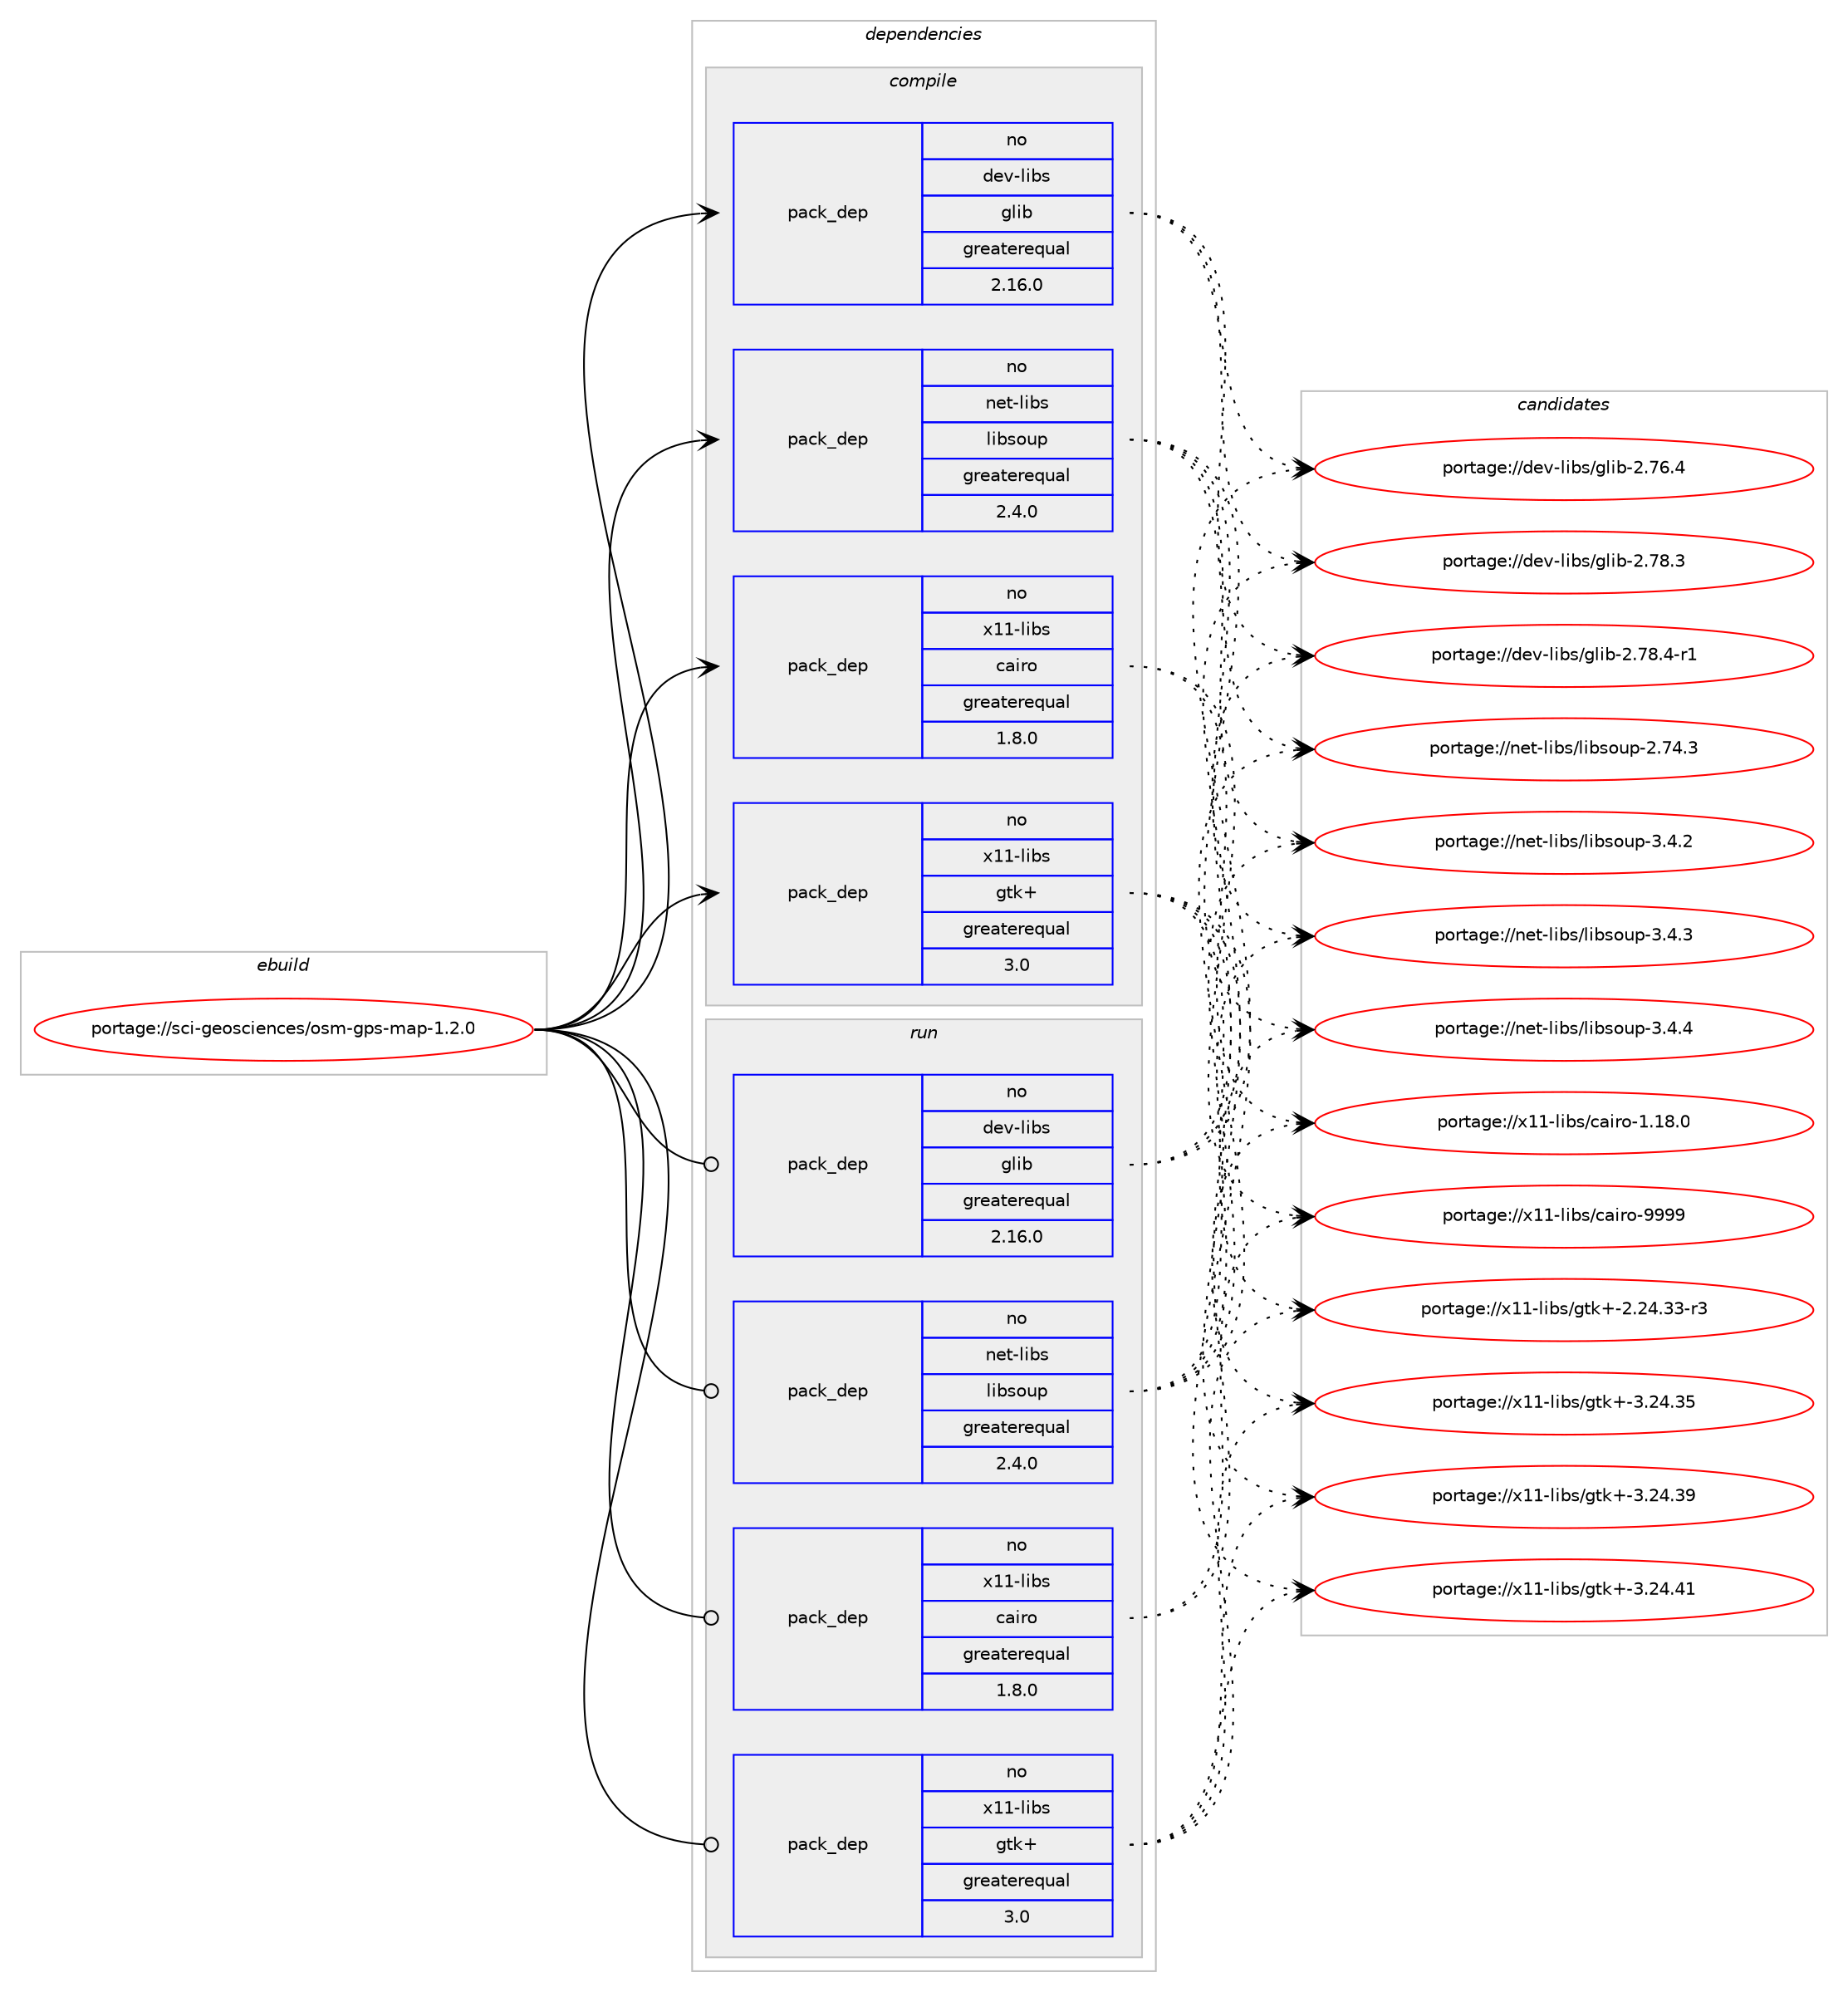 digraph prolog {

# *************
# Graph options
# *************

newrank=true;
concentrate=true;
compound=true;
graph [rankdir=LR,fontname=Helvetica,fontsize=10,ranksep=1.5];#, ranksep=2.5, nodesep=0.2];
edge  [arrowhead=vee];
node  [fontname=Helvetica,fontsize=10];

# **********
# The ebuild
# **********

subgraph cluster_leftcol {
color=gray;
rank=same;
label=<<i>ebuild</i>>;
id [label="portage://sci-geosciences/osm-gps-map-1.2.0", color=red, width=4, href="../sci-geosciences/osm-gps-map-1.2.0.svg"];
}

# ****************
# The dependencies
# ****************

subgraph cluster_midcol {
color=gray;
label=<<i>dependencies</i>>;
subgraph cluster_compile {
fillcolor="#eeeeee";
style=filled;
label=<<i>compile</i>>;
subgraph pack4503 {
dependency14130 [label=<<TABLE BORDER="0" CELLBORDER="1" CELLSPACING="0" CELLPADDING="4" WIDTH="220"><TR><TD ROWSPAN="6" CELLPADDING="30">pack_dep</TD></TR><TR><TD WIDTH="110">no</TD></TR><TR><TD>dev-libs</TD></TR><TR><TD>glib</TD></TR><TR><TD>greaterequal</TD></TR><TR><TD>2.16.0</TD></TR></TABLE>>, shape=none, color=blue];
}
id:e -> dependency14130:w [weight=20,style="solid",arrowhead="vee"];
# *** BEGIN UNKNOWN DEPENDENCY TYPE (TODO) ***
# id -> package_dependency(portage://sci-geosciences/osm-gps-map-1.2.0,install,no,dev-libs,gobject-introspection,none,[,,],[],[])
# *** END UNKNOWN DEPENDENCY TYPE (TODO) ***

# *** BEGIN UNKNOWN DEPENDENCY TYPE (TODO) ***
# id -> package_dependency(portage://sci-geosciences/osm-gps-map-1.2.0,install,no,dev-util,desktop-file-utils,none,[,,],[],[])
# *** END UNKNOWN DEPENDENCY TYPE (TODO) ***

# *** BEGIN UNKNOWN DEPENDENCY TYPE (TODO) ***
# id -> package_dependency(portage://sci-geosciences/osm-gps-map-1.2.0,install,no,gnome-base,gnome-common,none,[,,],[slot(3)],[])
# *** END UNKNOWN DEPENDENCY TYPE (TODO) ***

subgraph pack4504 {
dependency14131 [label=<<TABLE BORDER="0" CELLBORDER="1" CELLSPACING="0" CELLPADDING="4" WIDTH="220"><TR><TD ROWSPAN="6" CELLPADDING="30">pack_dep</TD></TR><TR><TD WIDTH="110">no</TD></TR><TR><TD>net-libs</TD></TR><TR><TD>libsoup</TD></TR><TR><TD>greaterequal</TD></TR><TR><TD>2.4.0</TD></TR></TABLE>>, shape=none, color=blue];
}
id:e -> dependency14131:w [weight=20,style="solid",arrowhead="vee"];
subgraph pack4505 {
dependency14132 [label=<<TABLE BORDER="0" CELLBORDER="1" CELLSPACING="0" CELLPADDING="4" WIDTH="220"><TR><TD ROWSPAN="6" CELLPADDING="30">pack_dep</TD></TR><TR><TD WIDTH="110">no</TD></TR><TR><TD>x11-libs</TD></TR><TR><TD>cairo</TD></TR><TR><TD>greaterequal</TD></TR><TR><TD>1.8.0</TD></TR></TABLE>>, shape=none, color=blue];
}
id:e -> dependency14132:w [weight=20,style="solid",arrowhead="vee"];
subgraph pack4506 {
dependency14133 [label=<<TABLE BORDER="0" CELLBORDER="1" CELLSPACING="0" CELLPADDING="4" WIDTH="220"><TR><TD ROWSPAN="6" CELLPADDING="30">pack_dep</TD></TR><TR><TD WIDTH="110">no</TD></TR><TR><TD>x11-libs</TD></TR><TR><TD>gtk+</TD></TR><TR><TD>greaterequal</TD></TR><TR><TD>3.0</TD></TR></TABLE>>, shape=none, color=blue];
}
id:e -> dependency14133:w [weight=20,style="solid",arrowhead="vee"];
# *** BEGIN UNKNOWN DEPENDENCY TYPE (TODO) ***
# id -> package_dependency(portage://sci-geosciences/osm-gps-map-1.2.0,install,no,x11-misc,shared-mime-info,none,[,,],[],[])
# *** END UNKNOWN DEPENDENCY TYPE (TODO) ***

}
subgraph cluster_compileandrun {
fillcolor="#eeeeee";
style=filled;
label=<<i>compile and run</i>>;
}
subgraph cluster_run {
fillcolor="#eeeeee";
style=filled;
label=<<i>run</i>>;
subgraph pack4507 {
dependency14134 [label=<<TABLE BORDER="0" CELLBORDER="1" CELLSPACING="0" CELLPADDING="4" WIDTH="220"><TR><TD ROWSPAN="6" CELLPADDING="30">pack_dep</TD></TR><TR><TD WIDTH="110">no</TD></TR><TR><TD>dev-libs</TD></TR><TR><TD>glib</TD></TR><TR><TD>greaterequal</TD></TR><TR><TD>2.16.0</TD></TR></TABLE>>, shape=none, color=blue];
}
id:e -> dependency14134:w [weight=20,style="solid",arrowhead="odot"];
# *** BEGIN UNKNOWN DEPENDENCY TYPE (TODO) ***
# id -> package_dependency(portage://sci-geosciences/osm-gps-map-1.2.0,run,no,dev-libs,gobject-introspection,none,[,,],[],[])
# *** END UNKNOWN DEPENDENCY TYPE (TODO) ***

subgraph pack4508 {
dependency14135 [label=<<TABLE BORDER="0" CELLBORDER="1" CELLSPACING="0" CELLPADDING="4" WIDTH="220"><TR><TD ROWSPAN="6" CELLPADDING="30">pack_dep</TD></TR><TR><TD WIDTH="110">no</TD></TR><TR><TD>net-libs</TD></TR><TR><TD>libsoup</TD></TR><TR><TD>greaterequal</TD></TR><TR><TD>2.4.0</TD></TR></TABLE>>, shape=none, color=blue];
}
id:e -> dependency14135:w [weight=20,style="solid",arrowhead="odot"];
subgraph pack4509 {
dependency14136 [label=<<TABLE BORDER="0" CELLBORDER="1" CELLSPACING="0" CELLPADDING="4" WIDTH="220"><TR><TD ROWSPAN="6" CELLPADDING="30">pack_dep</TD></TR><TR><TD WIDTH="110">no</TD></TR><TR><TD>x11-libs</TD></TR><TR><TD>cairo</TD></TR><TR><TD>greaterequal</TD></TR><TR><TD>1.8.0</TD></TR></TABLE>>, shape=none, color=blue];
}
id:e -> dependency14136:w [weight=20,style="solid",arrowhead="odot"];
subgraph pack4510 {
dependency14137 [label=<<TABLE BORDER="0" CELLBORDER="1" CELLSPACING="0" CELLPADDING="4" WIDTH="220"><TR><TD ROWSPAN="6" CELLPADDING="30">pack_dep</TD></TR><TR><TD WIDTH="110">no</TD></TR><TR><TD>x11-libs</TD></TR><TR><TD>gtk+</TD></TR><TR><TD>greaterequal</TD></TR><TR><TD>3.0</TD></TR></TABLE>>, shape=none, color=blue];
}
id:e -> dependency14137:w [weight=20,style="solid",arrowhead="odot"];
}
}

# **************
# The candidates
# **************

subgraph cluster_choices {
rank=same;
color=gray;
label=<<i>candidates</i>>;

subgraph choice4503 {
color=black;
nodesep=1;
choice1001011184510810598115471031081059845504655544652 [label="portage://dev-libs/glib-2.76.4", color=red, width=4,href="../dev-libs/glib-2.76.4.svg"];
choice1001011184510810598115471031081059845504655564651 [label="portage://dev-libs/glib-2.78.3", color=red, width=4,href="../dev-libs/glib-2.78.3.svg"];
choice10010111845108105981154710310810598455046555646524511449 [label="portage://dev-libs/glib-2.78.4-r1", color=red, width=4,href="../dev-libs/glib-2.78.4-r1.svg"];
dependency14130:e -> choice1001011184510810598115471031081059845504655544652:w [style=dotted,weight="100"];
dependency14130:e -> choice1001011184510810598115471031081059845504655564651:w [style=dotted,weight="100"];
dependency14130:e -> choice10010111845108105981154710310810598455046555646524511449:w [style=dotted,weight="100"];
}
subgraph choice4504 {
color=black;
nodesep=1;
choice1101011164510810598115471081059811511111711245504655524651 [label="portage://net-libs/libsoup-2.74.3", color=red, width=4,href="../net-libs/libsoup-2.74.3.svg"];
choice11010111645108105981154710810598115111117112455146524650 [label="portage://net-libs/libsoup-3.4.2", color=red, width=4,href="../net-libs/libsoup-3.4.2.svg"];
choice11010111645108105981154710810598115111117112455146524651 [label="portage://net-libs/libsoup-3.4.3", color=red, width=4,href="../net-libs/libsoup-3.4.3.svg"];
choice11010111645108105981154710810598115111117112455146524652 [label="portage://net-libs/libsoup-3.4.4", color=red, width=4,href="../net-libs/libsoup-3.4.4.svg"];
dependency14131:e -> choice1101011164510810598115471081059811511111711245504655524651:w [style=dotted,weight="100"];
dependency14131:e -> choice11010111645108105981154710810598115111117112455146524650:w [style=dotted,weight="100"];
dependency14131:e -> choice11010111645108105981154710810598115111117112455146524651:w [style=dotted,weight="100"];
dependency14131:e -> choice11010111645108105981154710810598115111117112455146524652:w [style=dotted,weight="100"];
}
subgraph choice4505 {
color=black;
nodesep=1;
choice1204949451081059811547999710511411145494649564648 [label="portage://x11-libs/cairo-1.18.0", color=red, width=4,href="../x11-libs/cairo-1.18.0.svg"];
choice120494945108105981154799971051141114557575757 [label="portage://x11-libs/cairo-9999", color=red, width=4,href="../x11-libs/cairo-9999.svg"];
dependency14132:e -> choice1204949451081059811547999710511411145494649564648:w [style=dotted,weight="100"];
dependency14132:e -> choice120494945108105981154799971051141114557575757:w [style=dotted,weight="100"];
}
subgraph choice4506 {
color=black;
nodesep=1;
choice12049494510810598115471031161074345504650524651514511451 [label="portage://x11-libs/gtk+-2.24.33-r3", color=red, width=4,href="../x11-libs/gtk+-2.24.33-r3.svg"];
choice1204949451081059811547103116107434551465052465153 [label="portage://x11-libs/gtk+-3.24.35", color=red, width=4,href="../x11-libs/gtk+-3.24.35.svg"];
choice1204949451081059811547103116107434551465052465157 [label="portage://x11-libs/gtk+-3.24.39", color=red, width=4,href="../x11-libs/gtk+-3.24.39.svg"];
choice1204949451081059811547103116107434551465052465249 [label="portage://x11-libs/gtk+-3.24.41", color=red, width=4,href="../x11-libs/gtk+-3.24.41.svg"];
dependency14133:e -> choice12049494510810598115471031161074345504650524651514511451:w [style=dotted,weight="100"];
dependency14133:e -> choice1204949451081059811547103116107434551465052465153:w [style=dotted,weight="100"];
dependency14133:e -> choice1204949451081059811547103116107434551465052465157:w [style=dotted,weight="100"];
dependency14133:e -> choice1204949451081059811547103116107434551465052465249:w [style=dotted,weight="100"];
}
subgraph choice4507 {
color=black;
nodesep=1;
choice1001011184510810598115471031081059845504655544652 [label="portage://dev-libs/glib-2.76.4", color=red, width=4,href="../dev-libs/glib-2.76.4.svg"];
choice1001011184510810598115471031081059845504655564651 [label="portage://dev-libs/glib-2.78.3", color=red, width=4,href="../dev-libs/glib-2.78.3.svg"];
choice10010111845108105981154710310810598455046555646524511449 [label="portage://dev-libs/glib-2.78.4-r1", color=red, width=4,href="../dev-libs/glib-2.78.4-r1.svg"];
dependency14134:e -> choice1001011184510810598115471031081059845504655544652:w [style=dotted,weight="100"];
dependency14134:e -> choice1001011184510810598115471031081059845504655564651:w [style=dotted,weight="100"];
dependency14134:e -> choice10010111845108105981154710310810598455046555646524511449:w [style=dotted,weight="100"];
}
subgraph choice4508 {
color=black;
nodesep=1;
choice1101011164510810598115471081059811511111711245504655524651 [label="portage://net-libs/libsoup-2.74.3", color=red, width=4,href="../net-libs/libsoup-2.74.3.svg"];
choice11010111645108105981154710810598115111117112455146524650 [label="portage://net-libs/libsoup-3.4.2", color=red, width=4,href="../net-libs/libsoup-3.4.2.svg"];
choice11010111645108105981154710810598115111117112455146524651 [label="portage://net-libs/libsoup-3.4.3", color=red, width=4,href="../net-libs/libsoup-3.4.3.svg"];
choice11010111645108105981154710810598115111117112455146524652 [label="portage://net-libs/libsoup-3.4.4", color=red, width=4,href="../net-libs/libsoup-3.4.4.svg"];
dependency14135:e -> choice1101011164510810598115471081059811511111711245504655524651:w [style=dotted,weight="100"];
dependency14135:e -> choice11010111645108105981154710810598115111117112455146524650:w [style=dotted,weight="100"];
dependency14135:e -> choice11010111645108105981154710810598115111117112455146524651:w [style=dotted,weight="100"];
dependency14135:e -> choice11010111645108105981154710810598115111117112455146524652:w [style=dotted,weight="100"];
}
subgraph choice4509 {
color=black;
nodesep=1;
choice1204949451081059811547999710511411145494649564648 [label="portage://x11-libs/cairo-1.18.0", color=red, width=4,href="../x11-libs/cairo-1.18.0.svg"];
choice120494945108105981154799971051141114557575757 [label="portage://x11-libs/cairo-9999", color=red, width=4,href="../x11-libs/cairo-9999.svg"];
dependency14136:e -> choice1204949451081059811547999710511411145494649564648:w [style=dotted,weight="100"];
dependency14136:e -> choice120494945108105981154799971051141114557575757:w [style=dotted,weight="100"];
}
subgraph choice4510 {
color=black;
nodesep=1;
choice12049494510810598115471031161074345504650524651514511451 [label="portage://x11-libs/gtk+-2.24.33-r3", color=red, width=4,href="../x11-libs/gtk+-2.24.33-r3.svg"];
choice1204949451081059811547103116107434551465052465153 [label="portage://x11-libs/gtk+-3.24.35", color=red, width=4,href="../x11-libs/gtk+-3.24.35.svg"];
choice1204949451081059811547103116107434551465052465157 [label="portage://x11-libs/gtk+-3.24.39", color=red, width=4,href="../x11-libs/gtk+-3.24.39.svg"];
choice1204949451081059811547103116107434551465052465249 [label="portage://x11-libs/gtk+-3.24.41", color=red, width=4,href="../x11-libs/gtk+-3.24.41.svg"];
dependency14137:e -> choice12049494510810598115471031161074345504650524651514511451:w [style=dotted,weight="100"];
dependency14137:e -> choice1204949451081059811547103116107434551465052465153:w [style=dotted,weight="100"];
dependency14137:e -> choice1204949451081059811547103116107434551465052465157:w [style=dotted,weight="100"];
dependency14137:e -> choice1204949451081059811547103116107434551465052465249:w [style=dotted,weight="100"];
}
}

}
